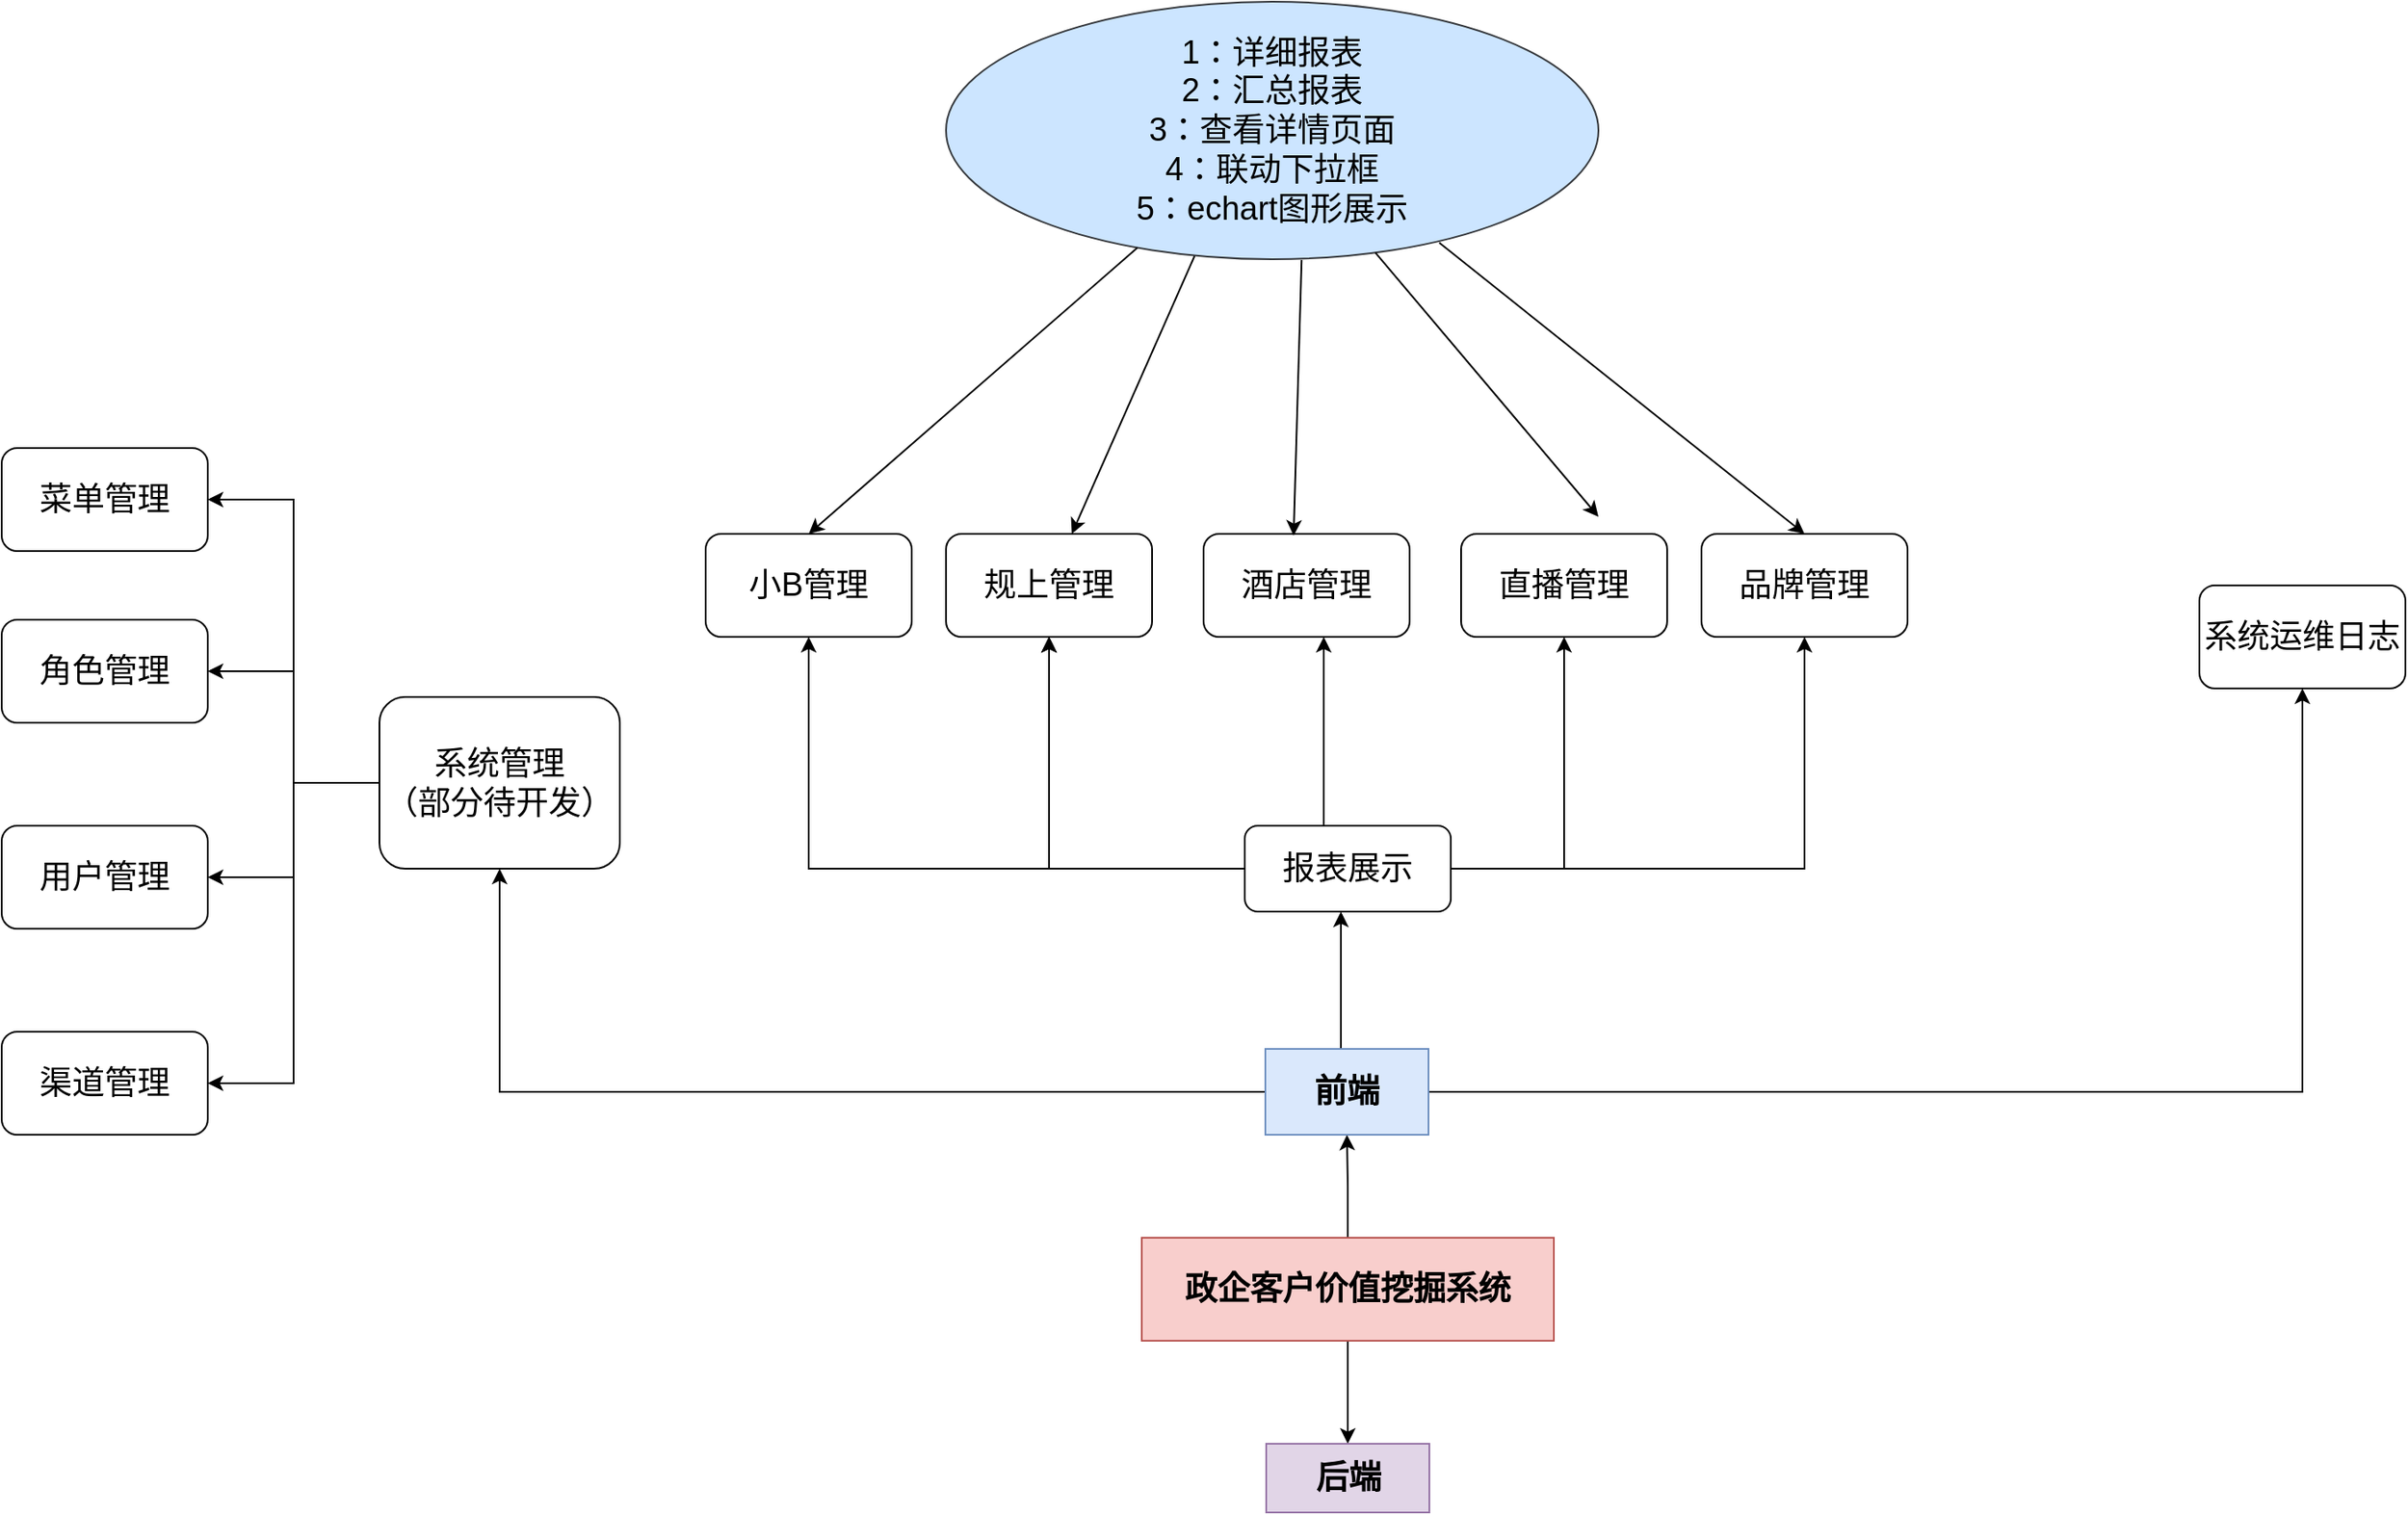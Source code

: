 <mxfile version="22.0.4" type="github">
  <diagram id="prtHgNgQTEPvFCAcTncT" name="Page-1">
    <mxGraphModel dx="3217" dy="2472" grid="1" gridSize="10" guides="1" tooltips="1" connect="1" arrows="1" fold="1" page="1" pageScale="1" pageWidth="827" pageHeight="1169" math="0" shadow="0">
      <root>
        <mxCell id="0" />
        <mxCell id="1" parent="0" />
        <mxCell id="LljmI71_wN8MRau6G7f7-5" value="" style="edgeStyle=orthogonalEdgeStyle;rounded=0;orthogonalLoop=1;jettySize=auto;html=1;fontSize=19;" edge="1" parent="1" source="LljmI71_wN8MRau6G7f7-1" target="LljmI71_wN8MRau6G7f7-4">
          <mxGeometry relative="1" as="geometry" />
        </mxCell>
        <mxCell id="LljmI71_wN8MRau6G7f7-7" value="" style="edgeStyle=orthogonalEdgeStyle;rounded=0;orthogonalLoop=1;jettySize=auto;html=1;fontSize=19;" edge="1" parent="1" source="LljmI71_wN8MRau6G7f7-1" target="LljmI71_wN8MRau6G7f7-6">
          <mxGeometry relative="1" as="geometry" />
        </mxCell>
        <mxCell id="LljmI71_wN8MRau6G7f7-1" value="&lt;font style=&quot;font-size: 19px;&quot;&gt;&lt;b style=&quot;font-size: 19px;&quot;&gt;政企客户价值挖掘系统&lt;/b&gt;&lt;/font&gt;" style="rounded=0;whiteSpace=wrap;html=1;fillColor=#f8cecc;strokeColor=#b85450;fontSize=19;" vertex="1" parent="1">
          <mxGeometry x="294" y="400" width="240" height="60" as="geometry" />
        </mxCell>
        <mxCell id="LljmI71_wN8MRau6G7f7-4" value="&lt;span style=&quot;font-size: 19px;&quot;&gt;&lt;b style=&quot;font-size: 19px;&quot;&gt;后端&lt;/b&gt;&lt;/span&gt;" style="rounded=0;whiteSpace=wrap;html=1;fillColor=#e1d5e7;strokeColor=#9673a6;fontSize=19;" vertex="1" parent="1">
          <mxGeometry x="366.5" y="520" width="95" height="40" as="geometry" />
        </mxCell>
        <mxCell id="LljmI71_wN8MRau6G7f7-15" value="" style="edgeStyle=orthogonalEdgeStyle;rounded=0;orthogonalLoop=1;jettySize=auto;html=1;fontSize=19;" edge="1" parent="1" source="LljmI71_wN8MRau6G7f7-6" target="LljmI71_wN8MRau6G7f7-21">
          <mxGeometry relative="1" as="geometry">
            <mxPoint x="90" y="200" as="targetPoint" />
          </mxGeometry>
        </mxCell>
        <mxCell id="LljmI71_wN8MRau6G7f7-19" style="edgeStyle=orthogonalEdgeStyle;rounded=0;orthogonalLoop=1;jettySize=auto;html=1;fontSize=19;" edge="1" parent="1" target="LljmI71_wN8MRau6G7f7-20">
          <mxGeometry relative="1" as="geometry">
            <mxPoint x="258" y="200" as="targetPoint" />
            <mxPoint x="354" y="315" as="sourcePoint" />
            <Array as="points">
              <mxPoint x="410" y="315" />
            </Array>
          </mxGeometry>
        </mxCell>
        <mxCell id="LljmI71_wN8MRau6G7f7-26" style="edgeStyle=orthogonalEdgeStyle;rounded=0;orthogonalLoop=1;jettySize=auto;html=1;fontSize=19;" edge="1" parent="1" source="LljmI71_wN8MRau6G7f7-6" target="LljmI71_wN8MRau6G7f7-23">
          <mxGeometry relative="1" as="geometry" />
        </mxCell>
        <mxCell id="LljmI71_wN8MRau6G7f7-6" value="&lt;span style=&quot;font-size: 19px;&quot;&gt;&lt;b style=&quot;font-size: 19px;&quot;&gt;前端&lt;/b&gt;&lt;/span&gt;" style="rounded=0;whiteSpace=wrap;html=1;fillColor=#dae8fc;strokeColor=#6c8ebf;fontSize=19;" vertex="1" parent="1">
          <mxGeometry x="366" y="290" width="95" height="50" as="geometry" />
        </mxCell>
        <mxCell id="LljmI71_wN8MRau6G7f7-30" value="" style="edgeStyle=orthogonalEdgeStyle;rounded=0;orthogonalLoop=1;jettySize=auto;html=1;fontSize=19;" edge="1" parent="1" source="LljmI71_wN8MRau6G7f7-20" target="LljmI71_wN8MRau6G7f7-29">
          <mxGeometry relative="1" as="geometry" />
        </mxCell>
        <mxCell id="LljmI71_wN8MRau6G7f7-33" value="" style="edgeStyle=orthogonalEdgeStyle;rounded=0;orthogonalLoop=1;jettySize=auto;html=1;fontSize=19;" edge="1" parent="1" source="LljmI71_wN8MRau6G7f7-20" target="LljmI71_wN8MRau6G7f7-32">
          <mxGeometry relative="1" as="geometry" />
        </mxCell>
        <mxCell id="LljmI71_wN8MRau6G7f7-34" value="" style="edgeStyle=orthogonalEdgeStyle;rounded=0;orthogonalLoop=1;jettySize=auto;html=1;fontSize=19;" edge="1" parent="1" source="LljmI71_wN8MRau6G7f7-20" target="LljmI71_wN8MRau6G7f7-32">
          <mxGeometry relative="1" as="geometry" />
        </mxCell>
        <mxCell id="LljmI71_wN8MRau6G7f7-35" value="" style="edgeStyle=orthogonalEdgeStyle;rounded=0;orthogonalLoop=1;jettySize=auto;html=1;fontSize=19;" edge="1" parent="1" source="LljmI71_wN8MRau6G7f7-20" target="LljmI71_wN8MRau6G7f7-32">
          <mxGeometry relative="1" as="geometry" />
        </mxCell>
        <mxCell id="LljmI71_wN8MRau6G7f7-38" value="" style="edgeStyle=orthogonalEdgeStyle;rounded=0;orthogonalLoop=1;jettySize=auto;html=1;fontSize=19;" edge="1" parent="1" source="LljmI71_wN8MRau6G7f7-20" target="LljmI71_wN8MRau6G7f7-36">
          <mxGeometry relative="1" as="geometry">
            <Array as="points">
              <mxPoint x="400" y="90" />
              <mxPoint x="400" y="90" />
            </Array>
          </mxGeometry>
        </mxCell>
        <mxCell id="LljmI71_wN8MRau6G7f7-40" value="" style="edgeStyle=orthogonalEdgeStyle;rounded=0;orthogonalLoop=1;jettySize=auto;html=1;fontSize=19;" edge="1" parent="1" source="LljmI71_wN8MRau6G7f7-20" target="LljmI71_wN8MRau6G7f7-39">
          <mxGeometry relative="1" as="geometry" />
        </mxCell>
        <mxCell id="LljmI71_wN8MRau6G7f7-42" value="" style="edgeStyle=orthogonalEdgeStyle;rounded=0;orthogonalLoop=1;jettySize=auto;html=1;fontSize=19;" edge="1" parent="1" source="LljmI71_wN8MRau6G7f7-20" target="LljmI71_wN8MRau6G7f7-41">
          <mxGeometry relative="1" as="geometry" />
        </mxCell>
        <mxCell id="LljmI71_wN8MRau6G7f7-20" value="报表展示" style="rounded=1;whiteSpace=wrap;html=1;fontSize=19;" vertex="1" parent="1">
          <mxGeometry x="354" y="160" width="120" height="50" as="geometry" />
        </mxCell>
        <mxCell id="LljmI71_wN8MRau6G7f7-62" style="edgeStyle=orthogonalEdgeStyle;rounded=0;orthogonalLoop=1;jettySize=auto;html=1;entryX=1;entryY=0.5;entryDx=0;entryDy=0;" edge="1" parent="1" source="LljmI71_wN8MRau6G7f7-21" target="LljmI71_wN8MRau6G7f7-51">
          <mxGeometry relative="1" as="geometry" />
        </mxCell>
        <mxCell id="LljmI71_wN8MRau6G7f7-63" style="edgeStyle=orthogonalEdgeStyle;rounded=0;orthogonalLoop=1;jettySize=auto;html=1;entryX=1;entryY=0.5;entryDx=0;entryDy=0;" edge="1" parent="1" source="LljmI71_wN8MRau6G7f7-21" target="LljmI71_wN8MRau6G7f7-58">
          <mxGeometry relative="1" as="geometry" />
        </mxCell>
        <mxCell id="LljmI71_wN8MRau6G7f7-65" style="edgeStyle=orthogonalEdgeStyle;rounded=0;orthogonalLoop=1;jettySize=auto;html=1;entryX=1;entryY=0.5;entryDx=0;entryDy=0;" edge="1" parent="1" source="LljmI71_wN8MRau6G7f7-21" target="LljmI71_wN8MRau6G7f7-53">
          <mxGeometry relative="1" as="geometry" />
        </mxCell>
        <mxCell id="LljmI71_wN8MRau6G7f7-66" style="edgeStyle=orthogonalEdgeStyle;rounded=0;orthogonalLoop=1;jettySize=auto;html=1;entryX=1;entryY=0.5;entryDx=0;entryDy=0;" edge="1" parent="1" source="LljmI71_wN8MRau6G7f7-21" target="LljmI71_wN8MRau6G7f7-55">
          <mxGeometry relative="1" as="geometry" />
        </mxCell>
        <mxCell id="LljmI71_wN8MRau6G7f7-21" value="系统管理&lt;br&gt;（部分待开发）" style="rounded=1;whiteSpace=wrap;html=1;fontSize=19;" vertex="1" parent="1">
          <mxGeometry x="-150" y="85" width="140" height="100" as="geometry" />
        </mxCell>
        <mxCell id="LljmI71_wN8MRau6G7f7-23" value="系统运维日志" style="rounded=1;whiteSpace=wrap;html=1;fontSize=19;" vertex="1" parent="1">
          <mxGeometry x="910" y="20" width="120" height="60" as="geometry" />
        </mxCell>
        <mxCell id="LljmI71_wN8MRau6G7f7-29" value="小B管理" style="rounded=1;whiteSpace=wrap;html=1;fontSize=19;" vertex="1" parent="1">
          <mxGeometry x="40" y="-10" width="120" height="60" as="geometry" />
        </mxCell>
        <mxCell id="LljmI71_wN8MRau6G7f7-32" value="规上管理" style="whiteSpace=wrap;html=1;rounded=1;fontSize=19;" vertex="1" parent="1">
          <mxGeometry x="180" y="-10" width="120" height="60" as="geometry" />
        </mxCell>
        <mxCell id="LljmI71_wN8MRau6G7f7-36" value="酒店管理" style="whiteSpace=wrap;html=1;rounded=1;fontSize=19;" vertex="1" parent="1">
          <mxGeometry x="330" y="-10" width="120" height="60" as="geometry" />
        </mxCell>
        <mxCell id="LljmI71_wN8MRau6G7f7-39" value="直播管理" style="whiteSpace=wrap;html=1;rounded=1;fontSize=19;" vertex="1" parent="1">
          <mxGeometry x="480" y="-10" width="120" height="60" as="geometry" />
        </mxCell>
        <mxCell id="LljmI71_wN8MRau6G7f7-41" value="品牌管理" style="whiteSpace=wrap;html=1;rounded=1;fontSize=19;" vertex="1" parent="1">
          <mxGeometry x="620" y="-10" width="120" height="60" as="geometry" />
        </mxCell>
        <mxCell id="LljmI71_wN8MRau6G7f7-43" value="&lt;font style=&quot;font-size: 19px;&quot;&gt;1：详细报表&lt;br&gt;2：汇总报表&lt;br&gt;3：查看详情页面&lt;br&gt;4：联动下拉框&lt;br&gt;5：echart图形展示&lt;/font&gt;" style="ellipse;whiteSpace=wrap;html=1;fillColor=#cce5ff;strokeColor=#36393d;" vertex="1" parent="1">
          <mxGeometry x="180" y="-320" width="380" height="150" as="geometry" />
        </mxCell>
        <mxCell id="LljmI71_wN8MRau6G7f7-45" value="" style="endArrow=classic;html=1;rounded=0;entryX=0.5;entryY=0;entryDx=0;entryDy=0;" edge="1" parent="1" source="LljmI71_wN8MRau6G7f7-43" target="LljmI71_wN8MRau6G7f7-29">
          <mxGeometry width="50" height="50" relative="1" as="geometry">
            <mxPoint x="140" y="-110" as="sourcePoint" />
            <mxPoint x="190" y="-160" as="targetPoint" />
          </mxGeometry>
        </mxCell>
        <mxCell id="LljmI71_wN8MRau6G7f7-46" value="" style="endArrow=classic;html=1;rounded=0;exitX=0.381;exitY=0.987;exitDx=0;exitDy=0;exitPerimeter=0;" edge="1" parent="1" source="LljmI71_wN8MRau6G7f7-43" target="LljmI71_wN8MRau6G7f7-32">
          <mxGeometry width="50" height="50" relative="1" as="geometry">
            <mxPoint x="327" y="-177" as="sourcePoint" />
            <mxPoint x="110" as="targetPoint" />
          </mxGeometry>
        </mxCell>
        <mxCell id="LljmI71_wN8MRau6G7f7-47" value="" style="endArrow=classic;html=1;rounded=0;entryX=0.437;entryY=0.017;entryDx=0;entryDy=0;entryPerimeter=0;exitX=0.545;exitY=1.003;exitDx=0;exitDy=0;exitPerimeter=0;" edge="1" parent="1" source="LljmI71_wN8MRau6G7f7-43" target="LljmI71_wN8MRau6G7f7-36">
          <mxGeometry width="50" height="50" relative="1" as="geometry">
            <mxPoint x="337" y="-167" as="sourcePoint" />
            <mxPoint x="120" y="10" as="targetPoint" />
          </mxGeometry>
        </mxCell>
        <mxCell id="LljmI71_wN8MRau6G7f7-48" value="" style="endArrow=classic;html=1;rounded=0;" edge="1" parent="1" source="LljmI71_wN8MRau6G7f7-43">
          <mxGeometry width="50" height="50" relative="1" as="geometry">
            <mxPoint x="347" y="-157" as="sourcePoint" />
            <mxPoint x="560" y="-20" as="targetPoint" />
          </mxGeometry>
        </mxCell>
        <mxCell id="LljmI71_wN8MRau6G7f7-49" value="" style="endArrow=classic;html=1;rounded=0;entryX=0.5;entryY=0;entryDx=0;entryDy=0;exitX=0.756;exitY=0.936;exitDx=0;exitDy=0;exitPerimeter=0;" edge="1" parent="1" source="LljmI71_wN8MRau6G7f7-43" target="LljmI71_wN8MRau6G7f7-41">
          <mxGeometry width="50" height="50" relative="1" as="geometry">
            <mxPoint x="510.0" y="-190.0" as="sourcePoint" />
            <mxPoint x="661.32" y="7.08" as="targetPoint" />
          </mxGeometry>
        </mxCell>
        <mxCell id="LljmI71_wN8MRau6G7f7-51" value="用户管理" style="whiteSpace=wrap;html=1;fontSize=19;rounded=1;" vertex="1" parent="1">
          <mxGeometry x="-370" y="160" width="120" height="60" as="geometry" />
        </mxCell>
        <mxCell id="LljmI71_wN8MRau6G7f7-53" value="角色管理" style="whiteSpace=wrap;html=1;fontSize=19;rounded=1;" vertex="1" parent="1">
          <mxGeometry x="-370" y="40" width="120" height="60" as="geometry" />
        </mxCell>
        <mxCell id="LljmI71_wN8MRau6G7f7-55" value="菜单管理" style="whiteSpace=wrap;html=1;fontSize=19;rounded=1;" vertex="1" parent="1">
          <mxGeometry x="-370" y="-60" width="120" height="60" as="geometry" />
        </mxCell>
        <mxCell id="LljmI71_wN8MRau6G7f7-58" value="渠道管理" style="whiteSpace=wrap;html=1;fontSize=19;rounded=1;" vertex="1" parent="1">
          <mxGeometry x="-370" y="280" width="120" height="60" as="geometry" />
        </mxCell>
      </root>
    </mxGraphModel>
  </diagram>
</mxfile>
